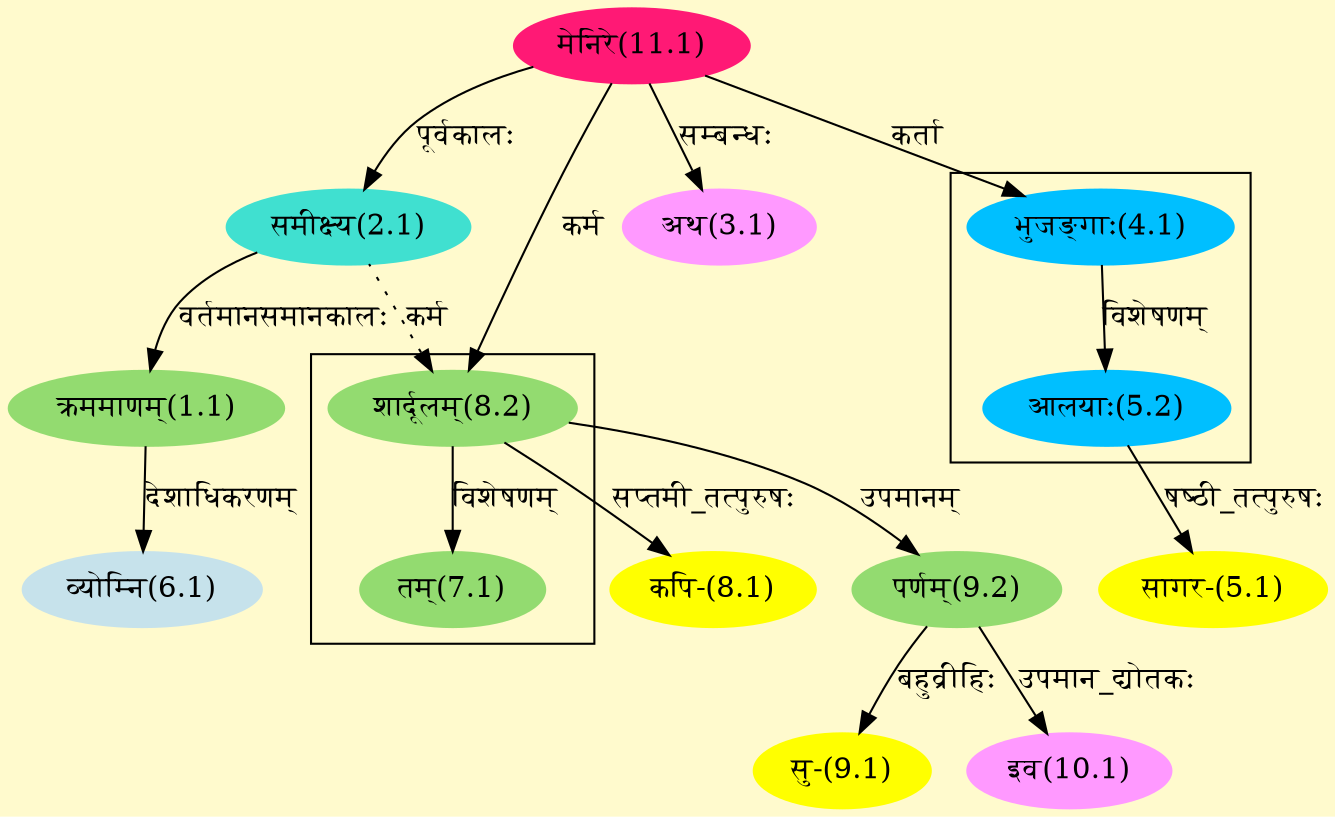 digraph G{
rankdir=BT;
 compound=true;
 bgcolor="lemonchiffon1";

subgraph cluster_1{
Node5_2 [style=filled, color="#00BFFF" label = "आलयाः(5.2)"]
Node4_1 [style=filled, color="#00BFFF" label = "भुजङ्गाः(4.1)"]

}

subgraph cluster_2{
Node7_1 [style=filled, color="#93DB70" label = "तम्(7.1)"]
Node8_2 [style=filled, color="#93DB70" label = "शार्दूलम्(8.2)"]

}
Node1_1 [style=filled, color="#93DB70" label = "क्रममाणम्(1.1)"]
Node2_1 [style=filled, color="#40E0D0" label = "समीक्ष्य(2.1)"]
Node11_1 [style=filled, color="#FF1975" label = "मेनिरे(11.1)"]
Node3_1 [style=filled, color="#FF99FF" label = "अथ(3.1)"]
Node4_1 [style=filled, color="#00BFFF" label = "भुजङ्गाः(4.1)"]
Node5_1 [style=filled, color="#FFFF00" label = "सागर-(5.1)"]
Node5_2 [style=filled, color="#00BFFF" label = "आलयाः(5.2)"]
Node6_1 [style=filled, color="#C6E2EB" label = "व्योम्नि(6.1)"]
Node8_1 [style=filled, color="#FFFF00" label = "कपि-(8.1)"]
Node8_2 [style=filled, color="#93DB70" label = "शार्दूलम्(8.2)"]
Node9_1 [style=filled, color="#FFFF00" label = "सु-(9.1)"]
Node9_2 [style=filled, color="#93DB70" label = "पर्णम्(9.2)"]
Node10_1 [style=filled, color="#FF99FF" label = "इव(10.1)"]
/* Start of Relations section */

Node1_1 -> Node2_1 [  label="वर्तमानसमानकालः"  dir="back" ]
Node2_1 -> Node11_1 [  label="पूर्वकालः"  dir="back" ]
Node3_1 -> Node11_1 [  label="सम्बन्धः"  dir="back" ]
Node4_1 -> Node11_1 [  label="कर्ता"  dir="back" ]
Node5_1 -> Node5_2 [  label="षष्ठी_तत्पुरुषः"  dir="back" ]
Node5_2 -> Node4_1 [  label="विशेषणम्"  dir="back" ]
Node6_1 -> Node1_1 [  label="देशाधिकरणम्"  dir="back" ]
Node7_1 -> Node8_2 [  label="विशेषणम्"  dir="back" ]
Node8_1 -> Node8_2 [  label="सप्तमी_तत्पुरुषः"  dir="back" ]
Node8_2 -> Node11_1 [  label="कर्म"  dir="back" ]
Node8_2 -> Node2_1 [ style=dotted label="कर्म"  dir="back" ]
Node9_1 -> Node9_2 [  label="बहुव्रीहिः"  dir="back" ]
Node9_2 -> Node8_2 [  label="उपमानम्"  dir="back" ]
Node10_1 -> Node9_2 [  label="उपमान_द्योतकः"  dir="back" ]
}
